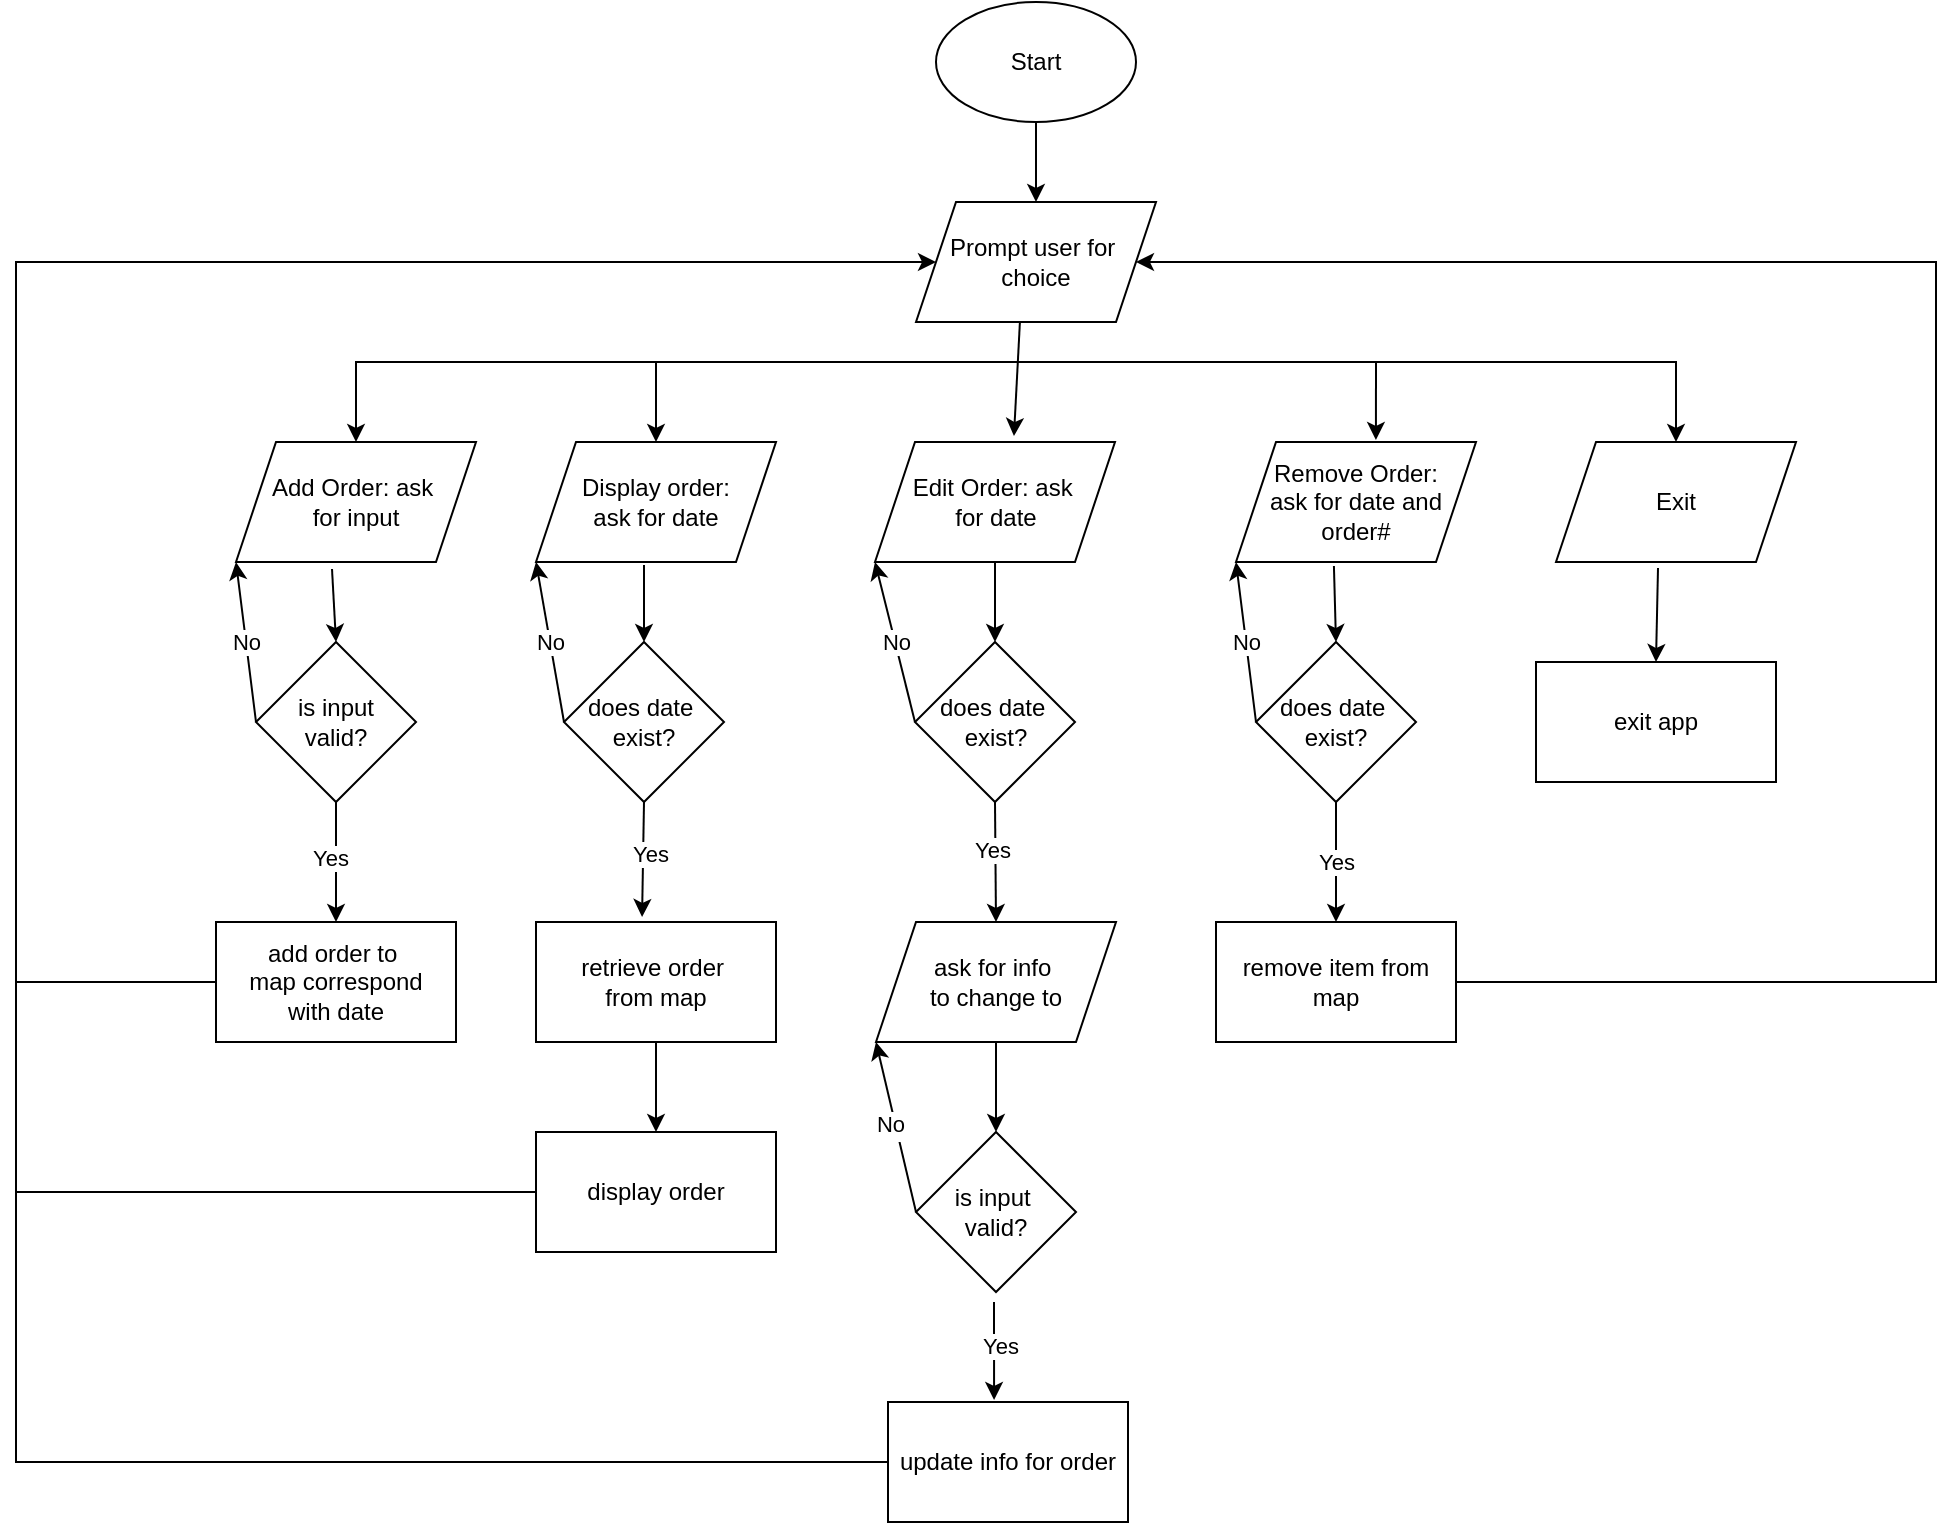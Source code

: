 <mxfile version="20.4.0" type="google"><diagram id="C5RBs43oDa-KdzZeNtuy" name="Page-1"><mxGraphModel grid="1" page="1" gridSize="10" guides="1" tooltips="1" connect="1" arrows="1" fold="1" pageScale="1" pageWidth="1200" pageHeight="1920" math="0" shadow="0"><root><mxCell id="WIyWlLk6GJQsqaUBKTNV-0"/><mxCell id="WIyWlLk6GJQsqaUBKTNV-1" parent="WIyWlLk6GJQsqaUBKTNV-0"/><mxCell id="AxXOaBYPOmqI9-_KK2ND-0" value="Start" style="ellipse;whiteSpace=wrap;html=1;" vertex="1" parent="WIyWlLk6GJQsqaUBKTNV-1"><mxGeometry x="580" y="70" width="100" height="60" as="geometry"/></mxCell><mxCell id="AxXOaBYPOmqI9-_KK2ND-1" value="Prompt user for&amp;nbsp;&lt;br&gt;choice" style="shape=parallelogram;perimeter=parallelogramPerimeter;whiteSpace=wrap;html=1;fixedSize=1;" vertex="1" parent="WIyWlLk6GJQsqaUBKTNV-1"><mxGeometry x="570" y="170" width="120" height="60" as="geometry"/></mxCell><mxCell id="AxXOaBYPOmqI9-_KK2ND-2" value="Add Order: ask&amp;nbsp;&lt;br&gt;for input" style="shape=parallelogram;perimeter=parallelogramPerimeter;whiteSpace=wrap;html=1;fixedSize=1;" vertex="1" parent="WIyWlLk6GJQsqaUBKTNV-1"><mxGeometry x="230" y="290" width="120" height="60" as="geometry"/></mxCell><mxCell id="AxXOaBYPOmqI9-_KK2ND-3" value="is input &lt;br&gt;valid?" style="rhombus;whiteSpace=wrap;html=1;" vertex="1" parent="WIyWlLk6GJQsqaUBKTNV-1"><mxGeometry x="240" y="390" width="80" height="80" as="geometry"/></mxCell><mxCell id="AxXOaBYPOmqI9-_KK2ND-4" value="No" style="endArrow=classic;html=1;rounded=0;entryX=0;entryY=1;entryDx=0;entryDy=0;" edge="1" parent="WIyWlLk6GJQsqaUBKTNV-1" target="AxXOaBYPOmqI9-_KK2ND-2"><mxGeometry width="50" height="50" relative="1" as="geometry"><mxPoint x="240" y="430" as="sourcePoint"/><mxPoint x="630" y="410" as="targetPoint"/><Array as="points"><mxPoint x="240" y="430"/></Array></mxGeometry></mxCell><mxCell id="AxXOaBYPOmqI9-_KK2ND-5" value="add order to&amp;nbsp;&lt;br&gt;map correspond&lt;br&gt;with date" style="rounded=0;whiteSpace=wrap;html=1;" vertex="1" parent="WIyWlLk6GJQsqaUBKTNV-1"><mxGeometry x="220" y="530" width="120" height="60" as="geometry"/></mxCell><mxCell id="AxXOaBYPOmqI9-_KK2ND-6" value="" style="endArrow=classic;html=1;rounded=0;exitX=0.5;exitY=1;exitDx=0;exitDy=0;" edge="1" parent="WIyWlLk6GJQsqaUBKTNV-1" source="AxXOaBYPOmqI9-_KK2ND-3" target="AxXOaBYPOmqI9-_KK2ND-5"><mxGeometry width="50" height="50" relative="1" as="geometry"><mxPoint x="580" y="460" as="sourcePoint"/><mxPoint x="630" y="410" as="targetPoint"/></mxGeometry></mxCell><mxCell id="AxXOaBYPOmqI9-_KK2ND-7" value="Yes" style="edgeLabel;html=1;align=center;verticalAlign=middle;resizable=0;points=[];" connectable="0" vertex="1" parent="AxXOaBYPOmqI9-_KK2ND-6"><mxGeometry x="-0.083" y="-3" relative="1" as="geometry"><mxPoint as="offset"/></mxGeometry></mxCell><mxCell id="AxXOaBYPOmqI9-_KK2ND-8" value="" style="endArrow=classic;html=1;rounded=0;exitX=0.4;exitY=1.058;exitDx=0;exitDy=0;exitPerimeter=0;entryX=0.5;entryY=0;entryDx=0;entryDy=0;" edge="1" parent="WIyWlLk6GJQsqaUBKTNV-1" source="AxXOaBYPOmqI9-_KK2ND-2" target="AxXOaBYPOmqI9-_KK2ND-3"><mxGeometry width="50" height="50" relative="1" as="geometry"><mxPoint x="580" y="460" as="sourcePoint"/><mxPoint x="630" y="410" as="targetPoint"/></mxGeometry></mxCell><mxCell id="AxXOaBYPOmqI9-_KK2ND-9" value="Display order:&lt;br&gt;ask for date" style="shape=parallelogram;perimeter=parallelogramPerimeter;whiteSpace=wrap;html=1;fixedSize=1;" vertex="1" parent="WIyWlLk6GJQsqaUBKTNV-1"><mxGeometry x="380" y="290" width="120" height="60" as="geometry"/></mxCell><mxCell id="AxXOaBYPOmqI9-_KK2ND-10" value="does date&amp;nbsp;&lt;br&gt;exist?" style="rhombus;whiteSpace=wrap;html=1;" vertex="1" parent="WIyWlLk6GJQsqaUBKTNV-1"><mxGeometry x="394" y="390" width="80" height="80" as="geometry"/></mxCell><mxCell id="AxXOaBYPOmqI9-_KK2ND-11" value="" style="endArrow=classic;html=1;rounded=0;exitX=0.45;exitY=1.025;exitDx=0;exitDy=0;exitPerimeter=0;entryX=0.5;entryY=0;entryDx=0;entryDy=0;" edge="1" parent="WIyWlLk6GJQsqaUBKTNV-1" source="AxXOaBYPOmqI9-_KK2ND-9" target="AxXOaBYPOmqI9-_KK2ND-10"><mxGeometry width="50" height="50" relative="1" as="geometry"><mxPoint x="288" y="363.48" as="sourcePoint"/><mxPoint x="290" y="400" as="targetPoint"/></mxGeometry></mxCell><mxCell id="AxXOaBYPOmqI9-_KK2ND-12" value="retrieve order&amp;nbsp;&lt;br&gt;from map" style="rounded=0;whiteSpace=wrap;html=1;" vertex="1" parent="WIyWlLk6GJQsqaUBKTNV-1"><mxGeometry x="380" y="530" width="120" height="60" as="geometry"/></mxCell><mxCell id="AxXOaBYPOmqI9-_KK2ND-14" value="" style="endArrow=classic;html=1;rounded=0;exitX=0.5;exitY=1;exitDx=0;exitDy=0;entryX=0.442;entryY=-0.042;entryDx=0;entryDy=0;entryPerimeter=0;" edge="1" parent="WIyWlLk6GJQsqaUBKTNV-1" source="AxXOaBYPOmqI9-_KK2ND-10" target="AxXOaBYPOmqI9-_KK2ND-12"><mxGeometry width="50" height="50" relative="1" as="geometry"><mxPoint x="510" y="450" as="sourcePoint"/><mxPoint x="560" y="400" as="targetPoint"/></mxGeometry></mxCell><mxCell id="AxXOaBYPOmqI9-_KK2ND-15" value="Yes" style="edgeLabel;html=1;align=center;verticalAlign=middle;resizable=0;points=[];" connectable="0" vertex="1" parent="AxXOaBYPOmqI9-_KK2ND-14"><mxGeometry x="-0.115" y="3" relative="1" as="geometry"><mxPoint as="offset"/></mxGeometry></mxCell><mxCell id="AxXOaBYPOmqI9-_KK2ND-16" value="No" style="endArrow=classic;html=1;rounded=0;exitX=0;exitY=0.5;exitDx=0;exitDy=0;entryX=0;entryY=1;entryDx=0;entryDy=0;" edge="1" parent="WIyWlLk6GJQsqaUBKTNV-1" source="AxXOaBYPOmqI9-_KK2ND-10" target="AxXOaBYPOmqI9-_KK2ND-9"><mxGeometry width="50" height="50" relative="1" as="geometry"><mxPoint x="510" y="450" as="sourcePoint"/><mxPoint x="560" y="400" as="targetPoint"/></mxGeometry></mxCell><mxCell id="AxXOaBYPOmqI9-_KK2ND-17" value="Edit Order: ask&amp;nbsp;&lt;br&gt;for date" style="shape=parallelogram;perimeter=parallelogramPerimeter;whiteSpace=wrap;html=1;fixedSize=1;" vertex="1" parent="WIyWlLk6GJQsqaUBKTNV-1"><mxGeometry x="549.5" y="290" width="120" height="60" as="geometry"/></mxCell><mxCell id="AxXOaBYPOmqI9-_KK2ND-18" value="does date&amp;nbsp;&lt;br&gt;exist?" style="rhombus;whiteSpace=wrap;html=1;" vertex="1" parent="WIyWlLk6GJQsqaUBKTNV-1"><mxGeometry x="569.5" y="390" width="80" height="80" as="geometry"/></mxCell><mxCell id="AxXOaBYPOmqI9-_KK2ND-19" value="" style="endArrow=classic;html=1;rounded=0;exitX=0.5;exitY=1;exitDx=0;exitDy=0;" edge="1" parent="WIyWlLk6GJQsqaUBKTNV-1" source="AxXOaBYPOmqI9-_KK2ND-18"><mxGeometry width="50" height="50" relative="1" as="geometry"><mxPoint x="526" y="450" as="sourcePoint"/><mxPoint x="610" y="530" as="targetPoint"/></mxGeometry></mxCell><mxCell id="AxXOaBYPOmqI9-_KK2ND-23" value="Yes" style="edgeLabel;html=1;align=center;verticalAlign=middle;resizable=0;points=[];" connectable="0" vertex="1" parent="AxXOaBYPOmqI9-_KK2ND-19"><mxGeometry x="-0.201" y="-2" relative="1" as="geometry"><mxPoint as="offset"/></mxGeometry></mxCell><mxCell id="AxXOaBYPOmqI9-_KK2ND-22" value="ask for info&amp;nbsp;&lt;br&gt;to change to" style="shape=parallelogram;perimeter=parallelogramPerimeter;whiteSpace=wrap;html=1;fixedSize=1;" vertex="1" parent="WIyWlLk6GJQsqaUBKTNV-1"><mxGeometry x="550" y="530" width="120" height="60" as="geometry"/></mxCell><mxCell id="AxXOaBYPOmqI9-_KK2ND-24" value="c&lt;span style=&quot;color: rgba(0, 0, 0, 0); font-family: monospace; font-size: 0px; text-align: start; background-color: rgb(248, 249, 250);&quot;&gt;%3CmxGraphModel%3E%3Croot%3E%3CmxCell%20id%3D%220%22%2F%3E%3CmxCell%20id%3D%221%22%20parent%3D%220%22%2F%3E%3CmxCell%20id%3D%222%22%20value%3D%22%22%20style%3D%22endArrow%3Dclassic%3Bhtml%3D1%3Brounded%3D0%3BexitX%3D0.5%3BexitY%3D1%3BexitDx%3D0%3BexitDy%3D0%3BentryX%3D0.5%3BentryY%3D0%3BentryDx%3D0%3BentryDy%3D0%3B%22%20edge%3D%221%22%20parent%3D%221%22%3E%3CmxGeometry%20width%3D%2250%22%20height%3D%2250%22%20relative%3D%221%22%20as%3D%22geometry%22%3E%3CmxPoint%20x%3D%22473.5%22%20y%3D%22300%22%20as%3D%22sourcePoint%22%2F%3E%3CmxPoint%20x%3D%22473.5%22%20y%3D%22340%22%20as%3D%22targetPoint%22%2F%3E%3C%2FmxGeometry%3E%3C%2FmxCell%3E%3C%2Froot%3E%3C%2FmxGraphModel%3E&lt;/span&gt;" style="endArrow=classic;html=1;rounded=0;entryX=0;entryY=1;entryDx=0;entryDy=0;exitX=0;exitY=0.5;exitDx=0;exitDy=0;" edge="1" parent="WIyWlLk6GJQsqaUBKTNV-1" source="AxXOaBYPOmqI9-_KK2ND-26" target="AxXOaBYPOmqI9-_KK2ND-22"><mxGeometry width="50" height="50" relative="1" as="geometry"><mxPoint x="566" y="670" as="sourcePoint"/><mxPoint x="406" y="360" as="targetPoint"/></mxGeometry></mxCell><mxCell id="AxXOaBYPOmqI9-_KK2ND-31" value="No" style="edgeLabel;html=1;align=center;verticalAlign=middle;resizable=0;points=[];" connectable="0" vertex="1" parent="AxXOaBYPOmqI9-_KK2ND-24"><mxGeometry x="0.067" y="4" relative="1" as="geometry"><mxPoint x="1" as="offset"/></mxGeometry></mxCell><mxCell id="AxXOaBYPOmqI9-_KK2ND-25" value="" style="endArrow=classic;html=1;rounded=0;exitX=0.5;exitY=1;exitDx=0;exitDy=0;entryX=0.5;entryY=0;entryDx=0;entryDy=0;" edge="1" parent="WIyWlLk6GJQsqaUBKTNV-1" source="AxXOaBYPOmqI9-_KK2ND-17" target="AxXOaBYPOmqI9-_KK2ND-18"><mxGeometry width="50" height="50" relative="1" as="geometry"><mxPoint x="460" y="361.5" as="sourcePoint"/><mxPoint x="460" y="400" as="targetPoint"/></mxGeometry></mxCell><mxCell id="AxXOaBYPOmqI9-_KK2ND-26" value="is input&amp;nbsp;&lt;br&gt;valid?" style="rhombus;whiteSpace=wrap;html=1;" vertex="1" parent="WIyWlLk6GJQsqaUBKTNV-1"><mxGeometry x="570" y="635" width="80" height="80" as="geometry"/></mxCell><mxCell id="AxXOaBYPOmqI9-_KK2ND-27" value="update info for order" style="rounded=0;whiteSpace=wrap;html=1;" vertex="1" parent="WIyWlLk6GJQsqaUBKTNV-1"><mxGeometry x="556" y="770" width="120" height="60" as="geometry"/></mxCell><mxCell id="AxXOaBYPOmqI9-_KK2ND-28" value="" style="endArrow=classic;html=1;rounded=0;entryX=0.442;entryY=-0.017;entryDx=0;entryDy=0;entryPerimeter=0;" edge="1" parent="WIyWlLk6GJQsqaUBKTNV-1" target="AxXOaBYPOmqI9-_KK2ND-27"><mxGeometry width="50" height="50" relative="1" as="geometry"><mxPoint x="609" y="720" as="sourcePoint"/><mxPoint x="459.04" y="537.48" as="targetPoint"/></mxGeometry></mxCell><mxCell id="AxXOaBYPOmqI9-_KK2ND-29" value="Yes" style="edgeLabel;html=1;align=center;verticalAlign=middle;resizable=0;points=[];" connectable="0" vertex="1" parent="AxXOaBYPOmqI9-_KK2ND-28"><mxGeometry x="-0.115" y="3" relative="1" as="geometry"><mxPoint as="offset"/></mxGeometry></mxCell><mxCell id="AxXOaBYPOmqI9-_KK2ND-30" value="" style="endArrow=classic;html=1;rounded=0;entryX=0.5;entryY=0;entryDx=0;entryDy=0;" edge="1" parent="WIyWlLk6GJQsqaUBKTNV-1" target="AxXOaBYPOmqI9-_KK2ND-26"><mxGeometry width="50" height="50" relative="1" as="geometry"><mxPoint x="610" y="590" as="sourcePoint"/><mxPoint x="619.5" y="400" as="targetPoint"/></mxGeometry></mxCell><mxCell id="AxXOaBYPOmqI9-_KK2ND-32" value="display order" style="rounded=0;whiteSpace=wrap;html=1;" vertex="1" parent="WIyWlLk6GJQsqaUBKTNV-1"><mxGeometry x="380" y="635" width="120" height="60" as="geometry"/></mxCell><mxCell id="AxXOaBYPOmqI9-_KK2ND-33" value="" style="endArrow=classic;html=1;rounded=0;exitX=0.5;exitY=1;exitDx=0;exitDy=0;entryX=0.5;entryY=0;entryDx=0;entryDy=0;" edge="1" parent="WIyWlLk6GJQsqaUBKTNV-1" source="AxXOaBYPOmqI9-_KK2ND-12" target="AxXOaBYPOmqI9-_KK2ND-32"><mxGeometry width="50" height="50" relative="1" as="geometry"><mxPoint x="603.5" y="360" as="sourcePoint"/><mxPoint x="603.5" y="400" as="targetPoint"/></mxGeometry></mxCell><mxCell id="AxXOaBYPOmqI9-_KK2ND-34" value="Remove Order:&lt;br&gt;ask for date and&lt;br&gt;order#" style="shape=parallelogram;perimeter=parallelogramPerimeter;whiteSpace=wrap;html=1;fixedSize=1;" vertex="1" parent="WIyWlLk6GJQsqaUBKTNV-1"><mxGeometry x="730" y="290" width="120" height="60" as="geometry"/></mxCell><mxCell id="AxXOaBYPOmqI9-_KK2ND-35" value="does date&amp;nbsp;&lt;br&gt;exist?" style="rhombus;whiteSpace=wrap;html=1;" vertex="1" parent="WIyWlLk6GJQsqaUBKTNV-1"><mxGeometry x="740" y="390" width="80" height="80" as="geometry"/></mxCell><mxCell id="AxXOaBYPOmqI9-_KK2ND-36" value="" style="endArrow=classic;html=1;rounded=0;exitX=0.425;exitY=1.05;exitDx=0;exitDy=0;entryX=0.5;entryY=0;entryDx=0;entryDy=0;exitPerimeter=0;" edge="1" parent="WIyWlLk6GJQsqaUBKTNV-1" source="AxXOaBYPOmqI9-_KK2ND-41" target="AxXOaBYPOmqI9-_KK2ND-42"><mxGeometry width="50" height="50" relative="1" as="geometry"><mxPoint x="619.5" y="360" as="sourcePoint"/><mxPoint x="619.5" y="400" as="targetPoint"/></mxGeometry></mxCell><mxCell id="AxXOaBYPOmqI9-_KK2ND-37" value="remove item from&lt;br&gt;map" style="rounded=0;whiteSpace=wrap;html=1;" vertex="1" parent="WIyWlLk6GJQsqaUBKTNV-1"><mxGeometry x="720" y="530" width="120" height="60" as="geometry"/></mxCell><mxCell id="AxXOaBYPOmqI9-_KK2ND-38" value="No" style="endArrow=classic;html=1;rounded=0;exitX=0;exitY=0.5;exitDx=0;exitDy=0;entryX=0;entryY=1;entryDx=0;entryDy=0;" edge="1" parent="WIyWlLk6GJQsqaUBKTNV-1" source="AxXOaBYPOmqI9-_KK2ND-18" target="AxXOaBYPOmqI9-_KK2ND-17"><mxGeometry width="50" height="50" relative="1" as="geometry"><mxPoint x="600" y="470" as="sourcePoint"/><mxPoint x="650" y="420" as="targetPoint"/></mxGeometry></mxCell><mxCell id="AxXOaBYPOmqI9-_KK2ND-39" value="Yes" style="endArrow=classic;html=1;rounded=0;exitX=0.5;exitY=1;exitDx=0;exitDy=0;entryX=0.5;entryY=0;entryDx=0;entryDy=0;" edge="1" parent="WIyWlLk6GJQsqaUBKTNV-1" source="AxXOaBYPOmqI9-_KK2ND-35" target="AxXOaBYPOmqI9-_KK2ND-37"><mxGeometry width="50" height="50" relative="1" as="geometry"><mxPoint x="600" y="470" as="sourcePoint"/><mxPoint x="650" y="420" as="targetPoint"/></mxGeometry></mxCell><mxCell id="AxXOaBYPOmqI9-_KK2ND-40" value="No" style="endArrow=classic;html=1;rounded=0;exitX=0;exitY=0.5;exitDx=0;exitDy=0;entryX=0;entryY=1;entryDx=0;entryDy=0;" edge="1" parent="WIyWlLk6GJQsqaUBKTNV-1" source="AxXOaBYPOmqI9-_KK2ND-35" target="AxXOaBYPOmqI9-_KK2ND-34"><mxGeometry width="50" height="50" relative="1" as="geometry"><mxPoint x="791" y="363" as="sourcePoint"/><mxPoint x="790" y="400" as="targetPoint"/></mxGeometry></mxCell><mxCell id="AxXOaBYPOmqI9-_KK2ND-41" value="Exit" style="shape=parallelogram;perimeter=parallelogramPerimeter;whiteSpace=wrap;html=1;fixedSize=1;" vertex="1" parent="WIyWlLk6GJQsqaUBKTNV-1"><mxGeometry x="890" y="290" width="120" height="60" as="geometry"/></mxCell><mxCell id="AxXOaBYPOmqI9-_KK2ND-42" value="exit app" style="rounded=0;whiteSpace=wrap;html=1;" vertex="1" parent="WIyWlLk6GJQsqaUBKTNV-1"><mxGeometry x="880" y="400" width="120" height="60" as="geometry"/></mxCell><mxCell id="AxXOaBYPOmqI9-_KK2ND-43" value="" style="endArrow=classic;html=1;rounded=0;exitX=0.408;exitY=1.033;exitDx=0;exitDy=0;exitPerimeter=0;entryX=0.5;entryY=0;entryDx=0;entryDy=0;" edge="1" parent="WIyWlLk6GJQsqaUBKTNV-1" source="AxXOaBYPOmqI9-_KK2ND-34" target="AxXOaBYPOmqI9-_KK2ND-35"><mxGeometry width="50" height="50" relative="1" as="geometry"><mxPoint x="610" y="400" as="sourcePoint"/><mxPoint x="660" y="350" as="targetPoint"/></mxGeometry></mxCell><mxCell id="AxXOaBYPOmqI9-_KK2ND-44" value="" style="endArrow=classic;html=1;rounded=0;entryX=0.5;entryY=0;entryDx=0;entryDy=0;" edge="1" parent="WIyWlLk6GJQsqaUBKTNV-1" target="AxXOaBYPOmqI9-_KK2ND-1"><mxGeometry width="50" height="50" relative="1" as="geometry"><mxPoint x="630" y="130" as="sourcePoint"/><mxPoint x="660" y="410" as="targetPoint"/></mxGeometry></mxCell><mxCell id="AxXOaBYPOmqI9-_KK2ND-45" value="" style="endArrow=classic;html=1;rounded=0;exitX=0.433;exitY=1;exitDx=0;exitDy=0;exitPerimeter=0;entryX=0.579;entryY=-0.05;entryDx=0;entryDy=0;entryPerimeter=0;" edge="1" parent="WIyWlLk6GJQsqaUBKTNV-1" source="AxXOaBYPOmqI9-_KK2ND-1" target="AxXOaBYPOmqI9-_KK2ND-17"><mxGeometry width="50" height="50" relative="1" as="geometry"><mxPoint x="610" y="330" as="sourcePoint"/><mxPoint x="660" y="280" as="targetPoint"/></mxGeometry></mxCell><mxCell id="AxXOaBYPOmqI9-_KK2ND-46" value="" style="endArrow=classic;html=1;rounded=0;entryX=0.5;entryY=0;entryDx=0;entryDy=0;" edge="1" parent="WIyWlLk6GJQsqaUBKTNV-1" target="AxXOaBYPOmqI9-_KK2ND-41"><mxGeometry width="50" height="50" relative="1" as="geometry"><mxPoint x="620" y="250" as="sourcePoint"/><mxPoint x="970" y="250" as="targetPoint"/><Array as="points"><mxPoint x="950" y="250"/></Array></mxGeometry></mxCell><mxCell id="AxXOaBYPOmqI9-_KK2ND-47" value="" style="endArrow=classic;html=1;rounded=0;entryX=0.5;entryY=0;entryDx=0;entryDy=0;" edge="1" parent="WIyWlLk6GJQsqaUBKTNV-1" target="AxXOaBYPOmqI9-_KK2ND-2"><mxGeometry width="50" height="50" relative="1" as="geometry"><mxPoint x="620" y="250" as="sourcePoint"/><mxPoint x="960" y="300" as="targetPoint"/><Array as="points"><mxPoint x="290" y="250"/></Array></mxGeometry></mxCell><mxCell id="AxXOaBYPOmqI9-_KK2ND-48" value="" style="endArrow=classic;html=1;rounded=0;entryX=0.5;entryY=0;entryDx=0;entryDy=0;" edge="1" parent="WIyWlLk6GJQsqaUBKTNV-1" target="AxXOaBYPOmqI9-_KK2ND-9"><mxGeometry width="50" height="50" relative="1" as="geometry"><mxPoint x="440" y="250" as="sourcePoint"/><mxPoint x="660" y="280" as="targetPoint"/></mxGeometry></mxCell><mxCell id="AxXOaBYPOmqI9-_KK2ND-49" value="" style="endArrow=classic;html=1;rounded=0;entryX=0.583;entryY=-0.017;entryDx=0;entryDy=0;entryPerimeter=0;" edge="1" parent="WIyWlLk6GJQsqaUBKTNV-1" target="AxXOaBYPOmqI9-_KK2ND-34"><mxGeometry width="50" height="50" relative="1" as="geometry"><mxPoint x="800" y="250" as="sourcePoint"/><mxPoint x="450" y="300" as="targetPoint"/></mxGeometry></mxCell><mxCell id="AxXOaBYPOmqI9-_KK2ND-51" value="" style="endArrow=classic;html=1;rounded=0;exitX=0;exitY=0.5;exitDx=0;exitDy=0;entryX=0;entryY=0.5;entryDx=0;entryDy=0;" edge="1" parent="WIyWlLk6GJQsqaUBKTNV-1" source="AxXOaBYPOmqI9-_KK2ND-27" target="AxXOaBYPOmqI9-_KK2ND-1"><mxGeometry width="50" height="50" relative="1" as="geometry"><mxPoint x="620" y="600" as="sourcePoint"/><mxPoint x="580" y="120" as="targetPoint"/><Array as="points"><mxPoint x="120" y="800"/><mxPoint x="120" y="200"/></Array></mxGeometry></mxCell><mxCell id="AxXOaBYPOmqI9-_KK2ND-52" value="" style="endArrow=none;html=1;rounded=0;exitX=0;exitY=0.5;exitDx=0;exitDy=0;" edge="1" parent="WIyWlLk6GJQsqaUBKTNV-1" source="AxXOaBYPOmqI9-_KK2ND-32"><mxGeometry width="50" height="50" relative="1" as="geometry"><mxPoint x="620" y="600" as="sourcePoint"/><mxPoint x="120" y="665" as="targetPoint"/></mxGeometry></mxCell><mxCell id="AxXOaBYPOmqI9-_KK2ND-53" value="" style="endArrow=none;html=1;rounded=0;exitX=0;exitY=0.5;exitDx=0;exitDy=0;" edge="1" parent="WIyWlLk6GJQsqaUBKTNV-1" source="AxXOaBYPOmqI9-_KK2ND-5"><mxGeometry width="50" height="50" relative="1" as="geometry"><mxPoint x="620" y="600" as="sourcePoint"/><mxPoint x="120" y="560" as="targetPoint"/></mxGeometry></mxCell><mxCell id="AxXOaBYPOmqI9-_KK2ND-54" value="" style="endArrow=classic;html=1;rounded=0;exitX=1;exitY=0.5;exitDx=0;exitDy=0;entryX=1;entryY=0.5;entryDx=0;entryDy=0;" edge="1" parent="WIyWlLk6GJQsqaUBKTNV-1" source="AxXOaBYPOmqI9-_KK2ND-37" target="AxXOaBYPOmqI9-_KK2ND-1"><mxGeometry width="50" height="50" relative="1" as="geometry"><mxPoint x="620" y="600" as="sourcePoint"/><mxPoint x="680" y="120" as="targetPoint"/><Array as="points"><mxPoint x="1080" y="560"/><mxPoint x="1080" y="340"/><mxPoint x="1080" y="200"/></Array></mxGeometry></mxCell></root></mxGraphModel></diagram></mxfile>